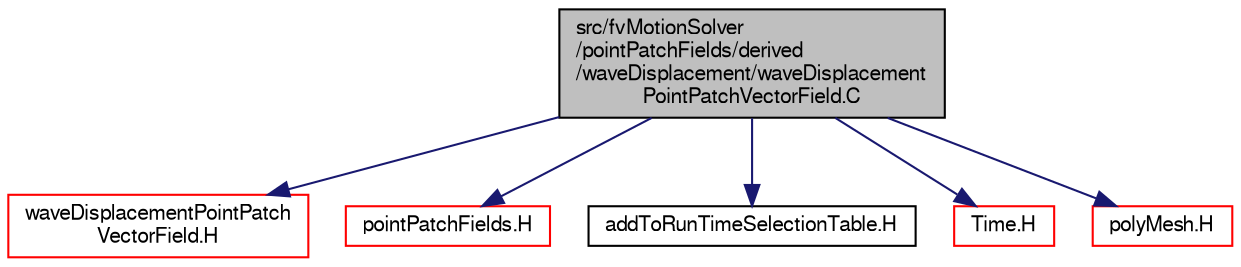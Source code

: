 digraph "src/fvMotionSolver/pointPatchFields/derived/waveDisplacement/waveDisplacementPointPatchVectorField.C"
{
  bgcolor="transparent";
  edge [fontname="FreeSans",fontsize="10",labelfontname="FreeSans",labelfontsize="10"];
  node [fontname="FreeSans",fontsize="10",shape=record];
  Node0 [label="src/fvMotionSolver\l/pointPatchFields/derived\l/waveDisplacement/waveDisplacement\lPointPatchVectorField.C",height=0.2,width=0.4,color="black", fillcolor="grey75", style="filled", fontcolor="black"];
  Node0 -> Node1 [color="midnightblue",fontsize="10",style="solid",fontname="FreeSans"];
  Node1 [label="waveDisplacementPointPatch\lVectorField.H",height=0.2,width=0.4,color="red",URL="$a04577.html"];
  Node0 -> Node144 [color="midnightblue",fontsize="10",style="solid",fontname="FreeSans"];
  Node144 [label="pointPatchFields.H",height=0.2,width=0.4,color="red",URL="$a10166.html"];
  Node0 -> Node146 [color="midnightblue",fontsize="10",style="solid",fontname="FreeSans"];
  Node146 [label="addToRunTimeSelectionTable.H",height=0.2,width=0.4,color="black",URL="$a09263.html",tooltip="Macros for easy insertion into run-time selection tables. "];
  Node0 -> Node147 [color="midnightblue",fontsize="10",style="solid",fontname="FreeSans"];
  Node147 [label="Time.H",height=0.2,width=0.4,color="red",URL="$a09311.html"];
  Node0 -> Node189 [color="midnightblue",fontsize="10",style="solid",fontname="FreeSans"];
  Node189 [label="polyMesh.H",height=0.2,width=0.4,color="red",URL="$a11630.html"];
}
